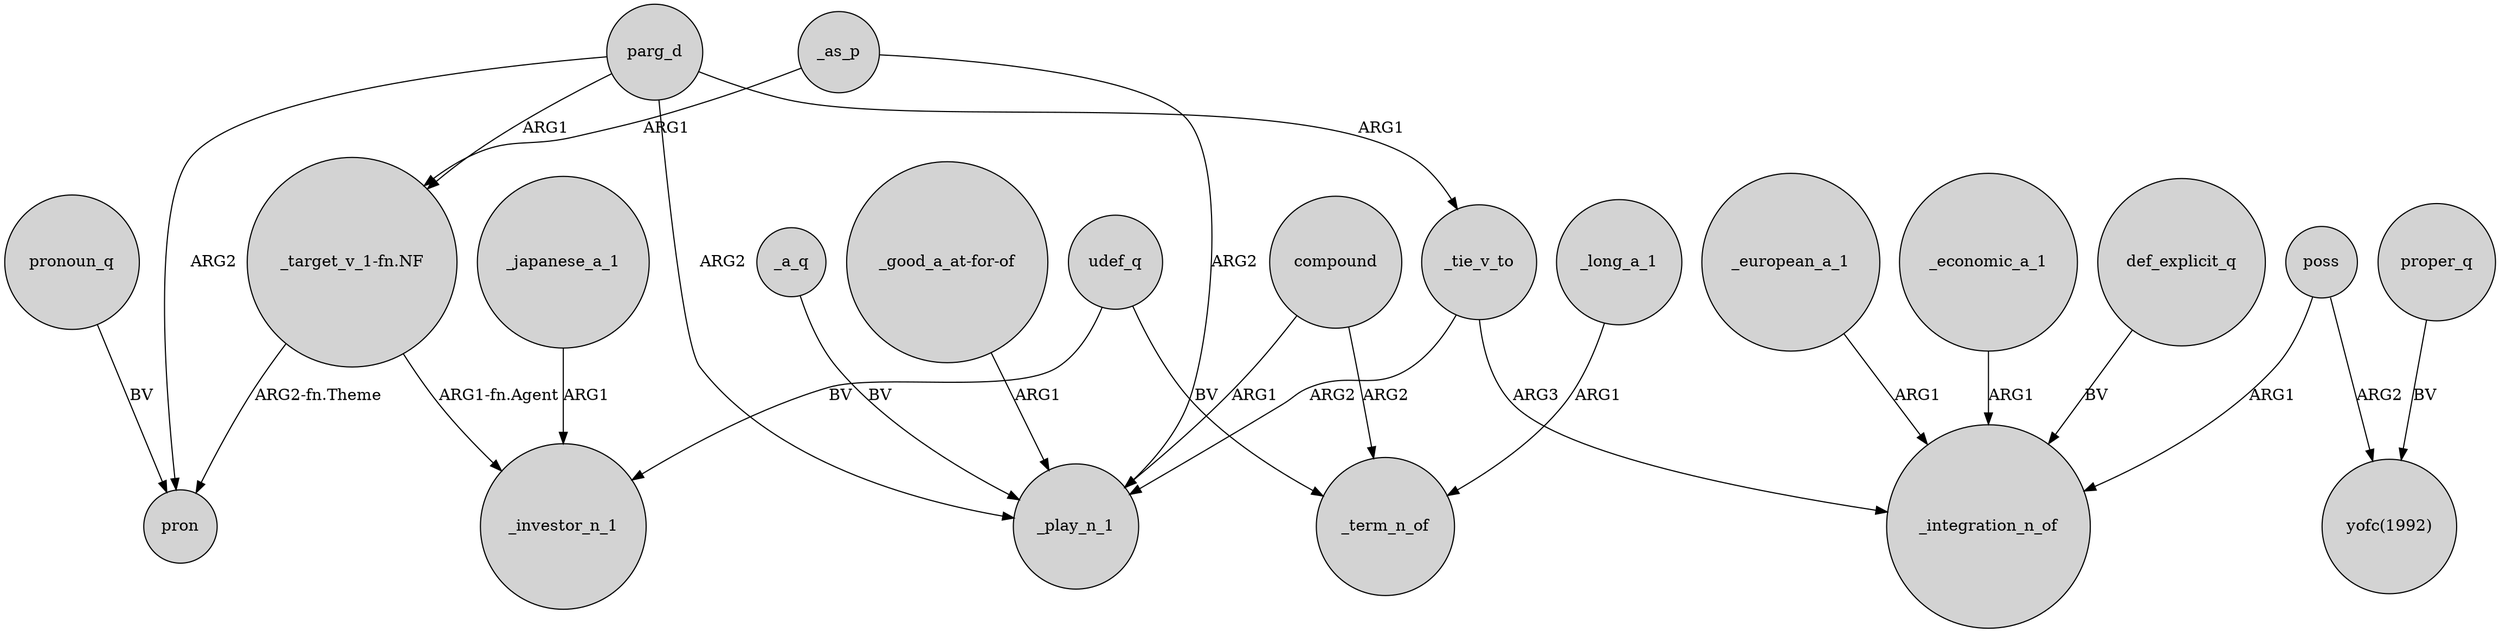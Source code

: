 digraph {
	node [shape=circle style=filled]
	"_target_v_1-fn.NF" -> pron [label="ARG2-fn.Theme"]
	_japanese_a_1 -> _investor_n_1 [label=ARG1]
	udef_q -> _investor_n_1 [label=BV]
	compound -> _term_n_of [label=ARG2]
	def_explicit_q -> _integration_n_of [label=BV]
	proper_q -> "yofc(1992)" [label=BV]
	"_target_v_1-fn.NF" -> _investor_n_1 [label="ARG1-fn.Agent"]
	_a_q -> _play_n_1 [label=BV]
	_as_p -> _play_n_1 [label=ARG2]
	poss -> _integration_n_of [label=ARG1]
	_european_a_1 -> _integration_n_of [label=ARG1]
	parg_d -> pron [label=ARG2]
	parg_d -> _play_n_1 [label=ARG2]
	_tie_v_to -> _play_n_1 [label=ARG2]
	pronoun_q -> pron [label=BV]
	parg_d -> _tie_v_to [label=ARG1]
	compound -> _play_n_1 [label=ARG1]
	_economic_a_1 -> _integration_n_of [label=ARG1]
	poss -> "yofc(1992)" [label=ARG2]
	udef_q -> _term_n_of [label=BV]
	_as_p -> "_target_v_1-fn.NF" [label=ARG1]
	parg_d -> "_target_v_1-fn.NF" [label=ARG1]
	_tie_v_to -> _integration_n_of [label=ARG3]
	"_good_a_at-for-of" -> _play_n_1 [label=ARG1]
	_long_a_1 -> _term_n_of [label=ARG1]
}
